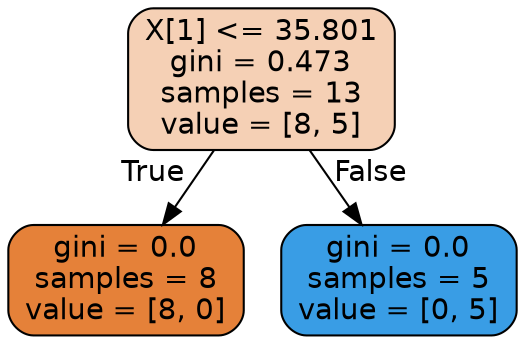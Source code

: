 digraph Tree {
node [shape=box, style="filled, rounded", color="black", fontname="helvetica"] ;
edge [fontname="helvetica"] ;
0 [label="X[1] <= 35.801\ngini = 0.473\nsamples = 13\nvalue = [8, 5]", fillcolor="#f5d0b5"] ;
1 [label="gini = 0.0\nsamples = 8\nvalue = [8, 0]", fillcolor="#e58139"] ;
0 -> 1 [labeldistance=2.5, labelangle=45, headlabel="True"] ;
2 [label="gini = 0.0\nsamples = 5\nvalue = [0, 5]", fillcolor="#399de5"] ;
0 -> 2 [labeldistance=2.5, labelangle=-45, headlabel="False"] ;
}